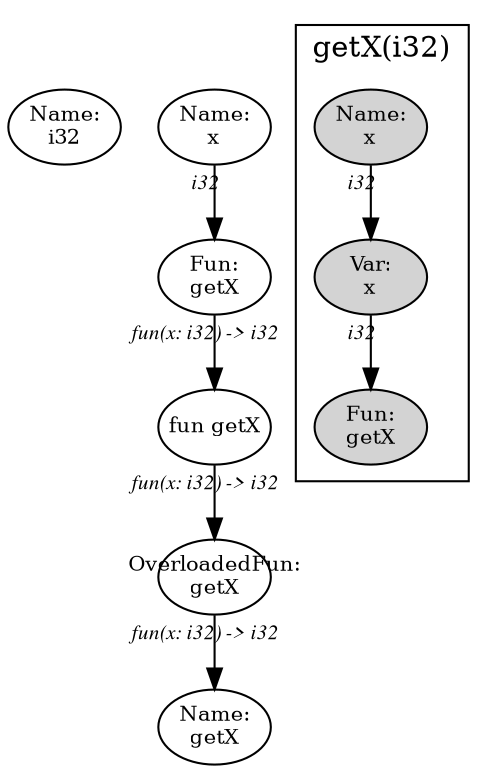 digraph Document {
  node [fixedsize=shape fontsize=10]
  1 [label="Name:\ni32"];
  2 [label="OverloadedFun:\ngetX"];
  3 [label="fun getX"];
  4 [label="Fun:\ngetX"];
  5 [label="Name:\nx"];
  6 [label="Name:\ngetX"];
  subgraph cluster0 {
    node [style=filled];
    7 [label="Name:\nx"];
    8 [label="Var:\nx"];
    9 [label="Fun:\ngetX"];
    7 -> 8[taillabel="i32" labeldistance="1" fontname="times  italic" fontsize = 10  ];
    8 -> 9[taillabel="i32" labeldistance="1" fontname="times  italic" fontsize = 10  ];
  label = "getX(i32)";
}
  2 -> 6[taillabel="fun(x: i32) -> i32" labeldistance="1" fontname="times  italic" fontsize = 10  ];
  3 -> 2[taillabel="fun(x: i32) -> i32" labeldistance="1" fontname="times  italic" fontsize = 10  ];
  4 -> 3[taillabel="fun(x: i32) -> i32" labeldistance="1" fontname="times  italic" fontsize = 10  ];
  5 -> 4[taillabel="i32" labeldistance="1" fontname="times  italic" fontsize = 10  ];
  label="";
}
